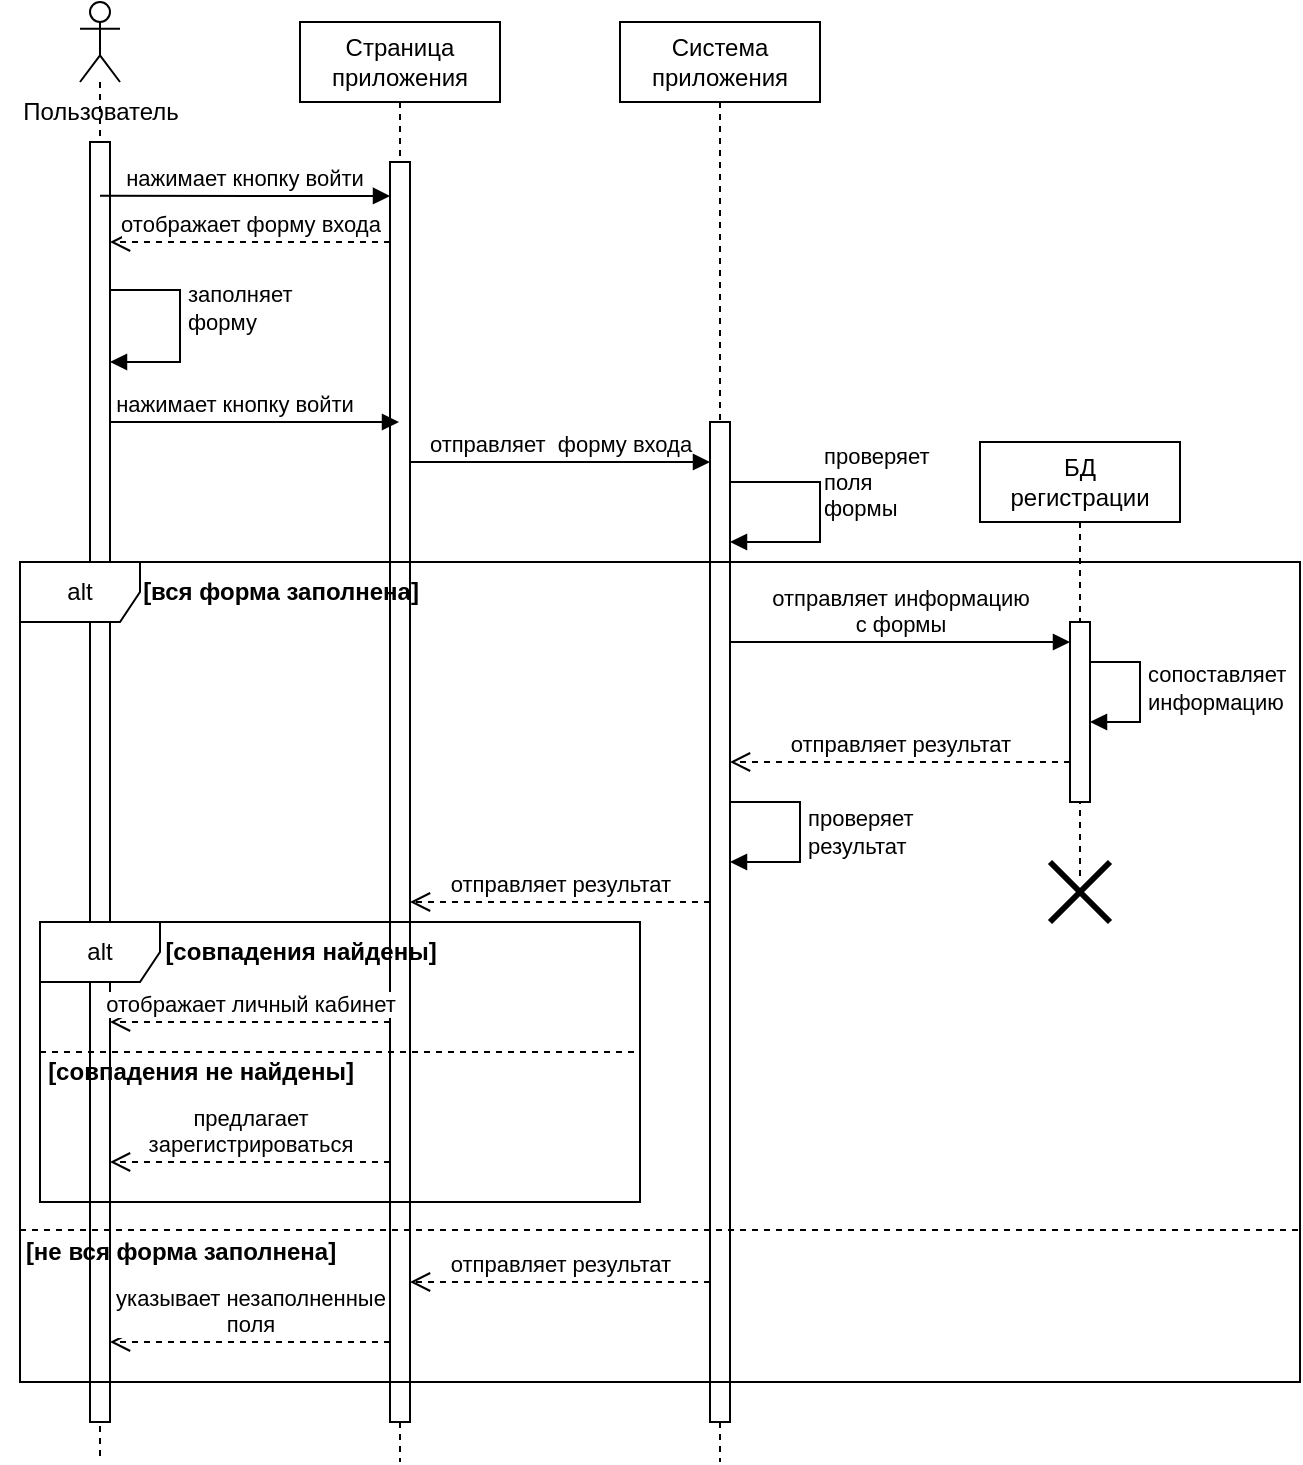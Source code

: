 <mxfile version="21.2.7" type="github">
  <diagram name="вход" id="13e1069c-82ec-6db2-03f1-153e76fe0fe0">
    <mxGraphModel dx="1434" dy="754" grid="1" gridSize="10" guides="1" tooltips="1" connect="1" arrows="1" fold="1" page="1" pageScale="1" pageWidth="1100" pageHeight="850" background="none" math="0" shadow="0">
      <root>
        <mxCell id="0" />
        <mxCell id="1" parent="0" />
        <mxCell id="yOEs_U62nRI3Zaan_fXJ-1" value="" style="shape=umlLifeline;perimeter=lifelinePerimeter;whiteSpace=wrap;html=1;container=1;dropTarget=0;collapsible=0;recursiveResize=0;outlineConnect=0;portConstraint=eastwest;newEdgeStyle={&quot;edgeStyle&quot;:&quot;elbowEdgeStyle&quot;,&quot;elbow&quot;:&quot;vertical&quot;,&quot;curved&quot;:0,&quot;rounded&quot;:0};participant=umlActor;" vertex="1" parent="1">
          <mxGeometry x="130" y="70" width="20" height="730" as="geometry" />
        </mxCell>
        <mxCell id="yOEs_U62nRI3Zaan_fXJ-4" value="" style="html=1;points=[];perimeter=orthogonalPerimeter;outlineConnect=0;targetShapes=umlLifeline;portConstraint=eastwest;newEdgeStyle={&quot;edgeStyle&quot;:&quot;elbowEdgeStyle&quot;,&quot;elbow&quot;:&quot;vertical&quot;,&quot;curved&quot;:0,&quot;rounded&quot;:0};" vertex="1" parent="yOEs_U62nRI3Zaan_fXJ-1">
          <mxGeometry x="5" y="70" width="10" height="640" as="geometry" />
        </mxCell>
        <mxCell id="yOEs_U62nRI3Zaan_fXJ-20" value="заполняет&lt;br&gt;форму" style="html=1;align=left;spacingLeft=2;endArrow=block;rounded=0;edgeStyle=orthogonalEdgeStyle;curved=0;rounded=0;exitX=0.75;exitY=0.222;exitDx=0;exitDy=0;exitPerimeter=0;" edge="1" target="yOEs_U62nRI3Zaan_fXJ-4" parent="yOEs_U62nRI3Zaan_fXJ-1" source="yOEs_U62nRI3Zaan_fXJ-1">
          <mxGeometry relative="1" as="geometry">
            <mxPoint x="20" y="150" as="sourcePoint" />
            <Array as="points">
              <mxPoint x="50" y="144" />
              <mxPoint x="50" y="180" />
            </Array>
            <mxPoint x="25" y="180" as="targetPoint" />
          </mxGeometry>
        </mxCell>
        <mxCell id="yOEs_U62nRI3Zaan_fXJ-6" value="Пользователь" style="text;html=1;align=center;verticalAlign=middle;resizable=0;points=[];autosize=1;strokeColor=none;fillColor=none;" vertex="1" parent="1">
          <mxGeometry x="90" y="110" width="100" height="30" as="geometry" />
        </mxCell>
        <mxCell id="yOEs_U62nRI3Zaan_fXJ-7" value="Страница приложения" style="shape=umlLifeline;perimeter=lifelinePerimeter;whiteSpace=wrap;html=1;container=1;dropTarget=0;collapsible=0;recursiveResize=0;outlineConnect=0;portConstraint=eastwest;newEdgeStyle={&quot;edgeStyle&quot;:&quot;elbowEdgeStyle&quot;,&quot;elbow&quot;:&quot;vertical&quot;,&quot;curved&quot;:0,&quot;rounded&quot;:0};" vertex="1" parent="1">
          <mxGeometry x="240" y="80" width="100" height="720" as="geometry" />
        </mxCell>
        <mxCell id="yOEs_U62nRI3Zaan_fXJ-15" value="" style="html=1;points=[];perimeter=orthogonalPerimeter;outlineConnect=0;targetShapes=umlLifeline;portConstraint=eastwest;newEdgeStyle={&quot;edgeStyle&quot;:&quot;elbowEdgeStyle&quot;,&quot;elbow&quot;:&quot;vertical&quot;,&quot;curved&quot;:0,&quot;rounded&quot;:0};" vertex="1" parent="yOEs_U62nRI3Zaan_fXJ-7">
          <mxGeometry x="45" y="70" width="10" height="630" as="geometry" />
        </mxCell>
        <mxCell id="yOEs_U62nRI3Zaan_fXJ-8" value="Система приложения" style="shape=umlLifeline;perimeter=lifelinePerimeter;whiteSpace=wrap;html=1;container=1;dropTarget=0;collapsible=0;recursiveResize=0;outlineConnect=0;portConstraint=eastwest;newEdgeStyle={&quot;edgeStyle&quot;:&quot;elbowEdgeStyle&quot;,&quot;elbow&quot;:&quot;vertical&quot;,&quot;curved&quot;:0,&quot;rounded&quot;:0};" vertex="1" parent="1">
          <mxGeometry x="400" y="80" width="100" height="720" as="geometry" />
        </mxCell>
        <mxCell id="yOEs_U62nRI3Zaan_fXJ-12" value="" style="html=1;points=[];perimeter=orthogonalPerimeter;outlineConnect=0;targetShapes=umlLifeline;portConstraint=eastwest;newEdgeStyle={&quot;edgeStyle&quot;:&quot;elbowEdgeStyle&quot;,&quot;elbow&quot;:&quot;vertical&quot;,&quot;curved&quot;:0,&quot;rounded&quot;:0};" vertex="1" parent="yOEs_U62nRI3Zaan_fXJ-8">
          <mxGeometry x="45" y="200" width="10" height="500" as="geometry" />
        </mxCell>
        <mxCell id="yOEs_U62nRI3Zaan_fXJ-25" value="проверяет&lt;br&gt;поля&lt;br&gt;формы" style="html=1;align=left;spacingLeft=2;endArrow=block;rounded=0;edgeStyle=orthogonalEdgeStyle;curved=0;rounded=0;exitX=0.55;exitY=0.366;exitDx=0;exitDy=0;exitPerimeter=0;" edge="1" parent="yOEs_U62nRI3Zaan_fXJ-8" source="yOEs_U62nRI3Zaan_fXJ-8" target="yOEs_U62nRI3Zaan_fXJ-12">
          <mxGeometry relative="1" as="geometry">
            <mxPoint x="65" y="240" as="sourcePoint" />
            <Array as="points">
              <mxPoint x="55" y="230" />
              <mxPoint x="100" y="230" />
              <mxPoint x="100" y="260" />
            </Array>
            <mxPoint x="65" y="276" as="targetPoint" />
          </mxGeometry>
        </mxCell>
        <mxCell id="yOEs_U62nRI3Zaan_fXJ-37" value="проверяет&amp;nbsp;&lt;br&gt;результат" style="html=1;align=left;spacingLeft=2;endArrow=block;rounded=0;edgeStyle=orthogonalEdgeStyle;curved=0;rounded=0;" edge="1" target="yOEs_U62nRI3Zaan_fXJ-12" parent="yOEs_U62nRI3Zaan_fXJ-8" source="yOEs_U62nRI3Zaan_fXJ-12">
          <mxGeometry relative="1" as="geometry">
            <mxPoint x="60" y="390" as="sourcePoint" />
            <Array as="points">
              <mxPoint x="90" y="390" />
              <mxPoint x="90" y="420" />
            </Array>
            <mxPoint x="65" y="420" as="targetPoint" />
          </mxGeometry>
        </mxCell>
        <mxCell id="yOEs_U62nRI3Zaan_fXJ-13" value="отправляет&amp;nbsp; форму входа" style="html=1;verticalAlign=bottom;endArrow=block;edgeStyle=elbowEdgeStyle;elbow=vertical;curved=0;rounded=0;" edge="1" target="yOEs_U62nRI3Zaan_fXJ-12" parent="1" source="yOEs_U62nRI3Zaan_fXJ-15">
          <mxGeometry relative="1" as="geometry">
            <mxPoint x="300" y="300" as="sourcePoint" />
            <Array as="points">
              <mxPoint x="420" y="300" />
            </Array>
          </mxGeometry>
        </mxCell>
        <mxCell id="yOEs_U62nRI3Zaan_fXJ-16" value="нажимает кнопку войти" style="html=1;verticalAlign=bottom;endArrow=block;edgeStyle=elbowEdgeStyle;elbow=vertical;curved=0;rounded=0;exitX=0.5;exitY=0.042;exitDx=0;exitDy=0;exitPerimeter=0;" edge="1" target="yOEs_U62nRI3Zaan_fXJ-15" parent="1" source="yOEs_U62nRI3Zaan_fXJ-4">
          <mxGeometry relative="1" as="geometry">
            <mxPoint x="150" y="160" as="sourcePoint" />
          </mxGeometry>
        </mxCell>
        <mxCell id="yOEs_U62nRI3Zaan_fXJ-17" value="отображает форму входа" style="html=1;verticalAlign=bottom;endArrow=open;dashed=1;endSize=8;edgeStyle=elbowEdgeStyle;elbow=vertical;curved=0;rounded=0;" edge="1" source="yOEs_U62nRI3Zaan_fXJ-15" parent="1" target="yOEs_U62nRI3Zaan_fXJ-4">
          <mxGeometry relative="1" as="geometry">
            <mxPoint x="150" y="235" as="targetPoint" />
            <Array as="points">
              <mxPoint x="220" y="190" />
            </Array>
          </mxGeometry>
        </mxCell>
        <mxCell id="yOEs_U62nRI3Zaan_fXJ-21" value="нажимает кнопку войти" style="html=1;verticalAlign=bottom;endArrow=block;edgeStyle=elbowEdgeStyle;elbow=vertical;curved=0;rounded=0;exitX=0.75;exitY=0.314;exitDx=0;exitDy=0;exitPerimeter=0;" edge="1" parent="1" source="yOEs_U62nRI3Zaan_fXJ-1" target="yOEs_U62nRI3Zaan_fXJ-7">
          <mxGeometry x="-0.004" width="80" relative="1" as="geometry">
            <mxPoint x="140" y="280" as="sourcePoint" />
            <mxPoint x="220" y="280" as="targetPoint" />
            <Array as="points">
              <mxPoint x="240" y="280" />
            </Array>
            <mxPoint as="offset" />
          </mxGeometry>
        </mxCell>
        <mxCell id="yOEs_U62nRI3Zaan_fXJ-26" value="alt" style="shape=umlFrame;whiteSpace=wrap;html=1;pointerEvents=0;" vertex="1" parent="1">
          <mxGeometry x="100" y="350" width="640" height="410" as="geometry" />
        </mxCell>
        <mxCell id="yOEs_U62nRI3Zaan_fXJ-27" value="БД&lt;br&gt;регистрации" style="shape=umlLifeline;perimeter=lifelinePerimeter;whiteSpace=wrap;html=1;container=1;dropTarget=0;collapsible=0;recursiveResize=0;outlineConnect=0;portConstraint=eastwest;newEdgeStyle={&quot;edgeStyle&quot;:&quot;elbowEdgeStyle&quot;,&quot;elbow&quot;:&quot;vertical&quot;,&quot;curved&quot;:0,&quot;rounded&quot;:0};" vertex="1" parent="1">
          <mxGeometry x="580" y="290" width="100" height="220" as="geometry" />
        </mxCell>
        <mxCell id="yOEs_U62nRI3Zaan_fXJ-29" value="" style="html=1;points=[];perimeter=orthogonalPerimeter;outlineConnect=0;targetShapes=umlLifeline;portConstraint=eastwest;newEdgeStyle={&quot;edgeStyle&quot;:&quot;elbowEdgeStyle&quot;,&quot;elbow&quot;:&quot;vertical&quot;,&quot;curved&quot;:0,&quot;rounded&quot;:0};" vertex="1" parent="yOEs_U62nRI3Zaan_fXJ-27">
          <mxGeometry x="45" y="90" width="10" height="90" as="geometry" />
        </mxCell>
        <mxCell id="yOEs_U62nRI3Zaan_fXJ-31" value="сопоставляет&lt;br&gt;информацию" style="html=1;align=left;spacingLeft=2;endArrow=block;rounded=0;edgeStyle=orthogonalEdgeStyle;curved=0;rounded=0;exitX=0.55;exitY=0.444;exitDx=0;exitDy=0;exitPerimeter=0;" edge="1" target="yOEs_U62nRI3Zaan_fXJ-29" parent="yOEs_U62nRI3Zaan_fXJ-27" source="yOEs_U62nRI3Zaan_fXJ-27">
          <mxGeometry x="0.097" relative="1" as="geometry">
            <mxPoint x="60" y="135" as="sourcePoint" />
            <Array as="points">
              <mxPoint x="55" y="110" />
              <mxPoint x="80" y="110" />
              <mxPoint x="80" y="140" />
            </Array>
            <mxPoint x="65" y="165" as="targetPoint" />
            <mxPoint as="offset" />
          </mxGeometry>
        </mxCell>
        <mxCell id="yOEs_U62nRI3Zaan_fXJ-34" value="" style="shape=umlDestroy;whiteSpace=wrap;html=1;strokeWidth=3;targetShapes=umlLifeline;" vertex="1" parent="yOEs_U62nRI3Zaan_fXJ-27">
          <mxGeometry x="35" y="210" width="30" height="30" as="geometry" />
        </mxCell>
        <mxCell id="yOEs_U62nRI3Zaan_fXJ-28" value="отправляет информацию&lt;br&gt;с формы" style="html=1;verticalAlign=bottom;endArrow=block;edgeStyle=elbowEdgeStyle;elbow=vertical;curved=0;rounded=0;" edge="1" parent="1" source="yOEs_U62nRI3Zaan_fXJ-12" target="yOEs_U62nRI3Zaan_fXJ-29">
          <mxGeometry width="80" relative="1" as="geometry">
            <mxPoint x="510" y="340" as="sourcePoint" />
            <mxPoint x="620" y="390" as="targetPoint" />
            <Array as="points">
              <mxPoint x="530" y="390" />
            </Array>
          </mxGeometry>
        </mxCell>
        <mxCell id="yOEs_U62nRI3Zaan_fXJ-32" value="отправляет результат" style="html=1;verticalAlign=bottom;endArrow=open;dashed=1;endSize=8;edgeStyle=elbowEdgeStyle;elbow=vertical;curved=0;rounded=0;" edge="1" parent="1" source="yOEs_U62nRI3Zaan_fXJ-29" target="yOEs_U62nRI3Zaan_fXJ-12">
          <mxGeometry relative="1" as="geometry">
            <mxPoint x="620" y="480" as="sourcePoint" />
            <mxPoint x="510" y="450" as="targetPoint" />
            <Array as="points">
              <mxPoint x="570" y="450" />
            </Array>
          </mxGeometry>
        </mxCell>
        <mxCell id="yOEs_U62nRI3Zaan_fXJ-35" value="&lt;b&gt;[вся форма заполнена]&lt;/b&gt;" style="text;html=1;align=center;verticalAlign=middle;resizable=0;points=[];autosize=1;strokeColor=none;fillColor=none;" vertex="1" parent="1">
          <mxGeometry x="150" y="350" width="160" height="30" as="geometry" />
        </mxCell>
        <mxCell id="yOEs_U62nRI3Zaan_fXJ-38" value="отправляет результат" style="html=1;verticalAlign=bottom;endArrow=open;dashed=1;endSize=8;edgeStyle=elbowEdgeStyle;elbow=vertical;curved=0;rounded=0;" edge="1" parent="1" source="yOEs_U62nRI3Zaan_fXJ-12" target="yOEs_U62nRI3Zaan_fXJ-15">
          <mxGeometry relative="1" as="geometry">
            <mxPoint x="440" y="520" as="sourcePoint" />
            <mxPoint x="360" y="520" as="targetPoint" />
            <Array as="points">
              <mxPoint x="390" y="520" />
            </Array>
          </mxGeometry>
        </mxCell>
        <mxCell id="yOEs_U62nRI3Zaan_fXJ-39" value="alt" style="shape=umlFrame;whiteSpace=wrap;html=1;pointerEvents=0;" vertex="1" parent="1">
          <mxGeometry x="110" y="530" width="300" height="140" as="geometry" />
        </mxCell>
        <mxCell id="yOEs_U62nRI3Zaan_fXJ-40" value="&lt;b&gt;[совпадения найдены]&lt;/b&gt;" style="text;html=1;align=center;verticalAlign=middle;resizable=0;points=[];autosize=1;strokeColor=none;fillColor=none;" vertex="1" parent="1">
          <mxGeometry x="160" y="530" width="160" height="30" as="geometry" />
        </mxCell>
        <mxCell id="yOEs_U62nRI3Zaan_fXJ-41" value="отображает личный кабинет" style="html=1;verticalAlign=bottom;endArrow=open;dashed=1;endSize=8;edgeStyle=elbowEdgeStyle;elbow=vertical;curved=0;rounded=0;" edge="1" parent="1" source="yOEs_U62nRI3Zaan_fXJ-15" target="yOEs_U62nRI3Zaan_fXJ-4">
          <mxGeometry relative="1" as="geometry">
            <mxPoint x="240" y="574.5" as="sourcePoint" />
            <mxPoint x="160" y="574.5" as="targetPoint" />
            <Array as="points">
              <mxPoint x="220" y="580" />
            </Array>
          </mxGeometry>
        </mxCell>
        <mxCell id="yOEs_U62nRI3Zaan_fXJ-43" value="" style="line;strokeWidth=1;fillColor=none;align=left;verticalAlign=middle;spacingTop=-1;spacingLeft=3;spacingRight=3;rotatable=0;labelPosition=right;points=[];portConstraint=eastwest;strokeColor=inherit;dashed=1;" vertex="1" parent="1">
          <mxGeometry x="110" y="590" width="300" height="10" as="geometry" />
        </mxCell>
        <mxCell id="yOEs_U62nRI3Zaan_fXJ-44" value="&lt;b&gt;[совпадения не найдены]&lt;/b&gt;" style="text;html=1;align=center;verticalAlign=middle;resizable=0;points=[];autosize=1;strokeColor=none;fillColor=none;" vertex="1" parent="1">
          <mxGeometry x="100" y="590" width="180" height="30" as="geometry" />
        </mxCell>
        <mxCell id="yOEs_U62nRI3Zaan_fXJ-45" value="предлагает&lt;br&gt;зарегистрироваться" style="html=1;verticalAlign=bottom;endArrow=open;dashed=1;endSize=8;edgeStyle=elbowEdgeStyle;elbow=vertical;curved=0;rounded=0;" edge="1" parent="1" source="yOEs_U62nRI3Zaan_fXJ-15" target="yOEs_U62nRI3Zaan_fXJ-4">
          <mxGeometry relative="1" as="geometry">
            <mxPoint x="240" y="650" as="sourcePoint" />
            <mxPoint x="160" y="650" as="targetPoint" />
            <Array as="points">
              <mxPoint x="280" y="650" />
            </Array>
          </mxGeometry>
        </mxCell>
        <mxCell id="yOEs_U62nRI3Zaan_fXJ-46" value="" style="line;strokeWidth=1;fillColor=none;align=left;verticalAlign=middle;spacingTop=-1;spacingLeft=3;spacingRight=3;rotatable=0;labelPosition=right;points=[];portConstraint=eastwest;strokeColor=inherit;dashed=1;" vertex="1" parent="1">
          <mxGeometry x="100" y="680" width="640" height="8" as="geometry" />
        </mxCell>
        <mxCell id="yOEs_U62nRI3Zaan_fXJ-47" value="&lt;b&gt;[не вся форма заполнена]&lt;/b&gt;" style="text;html=1;align=center;verticalAlign=middle;resizable=0;points=[];autosize=1;strokeColor=none;fillColor=none;" vertex="1" parent="1">
          <mxGeometry x="90" y="680" width="180" height="30" as="geometry" />
        </mxCell>
        <mxCell id="yOEs_U62nRI3Zaan_fXJ-48" value="отправляет результат" style="html=1;verticalAlign=bottom;endArrow=open;dashed=1;endSize=8;edgeStyle=elbowEdgeStyle;elbow=vertical;curved=0;rounded=0;" edge="1" parent="1" source="yOEs_U62nRI3Zaan_fXJ-12" target="yOEs_U62nRI3Zaan_fXJ-15">
          <mxGeometry relative="1" as="geometry">
            <mxPoint x="390" y="720" as="sourcePoint" />
            <mxPoint x="310" y="720" as="targetPoint" />
            <Array as="points">
              <mxPoint x="360" y="710" />
            </Array>
          </mxGeometry>
        </mxCell>
        <mxCell id="yOEs_U62nRI3Zaan_fXJ-49" value="указывает незаполненные&lt;br&gt;поля" style="html=1;verticalAlign=bottom;endArrow=open;dashed=1;endSize=8;edgeStyle=elbowEdgeStyle;elbow=vertical;curved=0;rounded=0;" edge="1" parent="1" source="yOEs_U62nRI3Zaan_fXJ-15" target="yOEs_U62nRI3Zaan_fXJ-4">
          <mxGeometry relative="1" as="geometry">
            <mxPoint x="240" y="740" as="sourcePoint" />
            <mxPoint x="160" y="740" as="targetPoint" />
            <Array as="points">
              <mxPoint x="240" y="740" />
              <mxPoint x="260" y="750" />
              <mxPoint x="210" y="740" />
            </Array>
          </mxGeometry>
        </mxCell>
      </root>
    </mxGraphModel>
  </diagram>
</mxfile>
